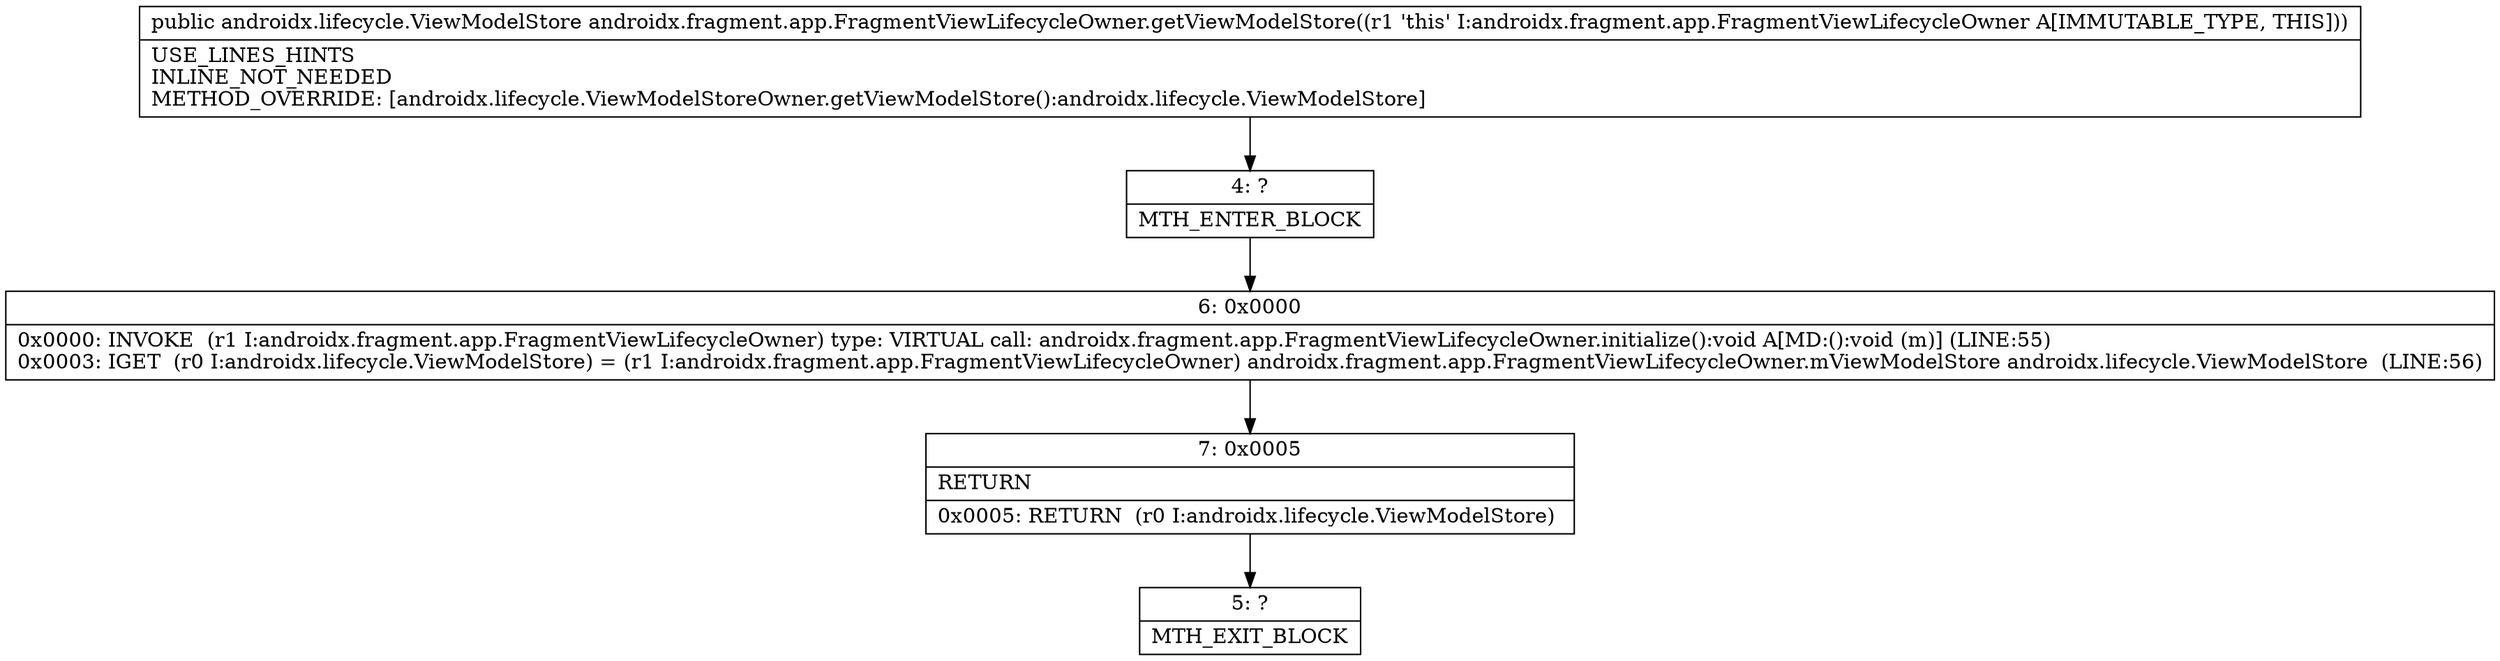 digraph "CFG forandroidx.fragment.app.FragmentViewLifecycleOwner.getViewModelStore()Landroidx\/lifecycle\/ViewModelStore;" {
Node_4 [shape=record,label="{4\:\ ?|MTH_ENTER_BLOCK\l}"];
Node_6 [shape=record,label="{6\:\ 0x0000|0x0000: INVOKE  (r1 I:androidx.fragment.app.FragmentViewLifecycleOwner) type: VIRTUAL call: androidx.fragment.app.FragmentViewLifecycleOwner.initialize():void A[MD:():void (m)] (LINE:55)\l0x0003: IGET  (r0 I:androidx.lifecycle.ViewModelStore) = (r1 I:androidx.fragment.app.FragmentViewLifecycleOwner) androidx.fragment.app.FragmentViewLifecycleOwner.mViewModelStore androidx.lifecycle.ViewModelStore  (LINE:56)\l}"];
Node_7 [shape=record,label="{7\:\ 0x0005|RETURN\l|0x0005: RETURN  (r0 I:androidx.lifecycle.ViewModelStore) \l}"];
Node_5 [shape=record,label="{5\:\ ?|MTH_EXIT_BLOCK\l}"];
MethodNode[shape=record,label="{public androidx.lifecycle.ViewModelStore androidx.fragment.app.FragmentViewLifecycleOwner.getViewModelStore((r1 'this' I:androidx.fragment.app.FragmentViewLifecycleOwner A[IMMUTABLE_TYPE, THIS]))  | USE_LINES_HINTS\lINLINE_NOT_NEEDED\lMETHOD_OVERRIDE: [androidx.lifecycle.ViewModelStoreOwner.getViewModelStore():androidx.lifecycle.ViewModelStore]\l}"];
MethodNode -> Node_4;Node_4 -> Node_6;
Node_6 -> Node_7;
Node_7 -> Node_5;
}

